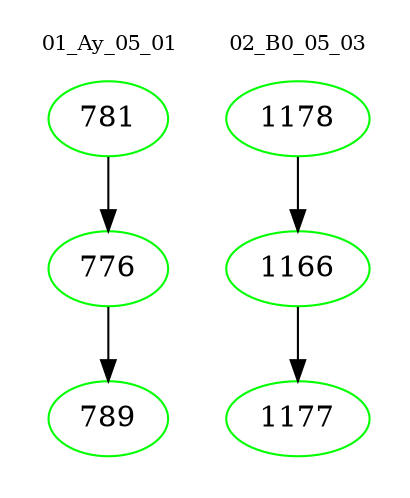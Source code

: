 digraph{
subgraph cluster_0 {
color = white
label = "01_Ay_05_01";
fontsize=10;
T0_781 [label="781", color="green"]
T0_781 -> T0_776 [color="black"]
T0_776 [label="776", color="green"]
T0_776 -> T0_789 [color="black"]
T0_789 [label="789", color="green"]
}
subgraph cluster_1 {
color = white
label = "02_B0_05_03";
fontsize=10;
T1_1178 [label="1178", color="green"]
T1_1178 -> T1_1166 [color="black"]
T1_1166 [label="1166", color="green"]
T1_1166 -> T1_1177 [color="black"]
T1_1177 [label="1177", color="green"]
}
}
